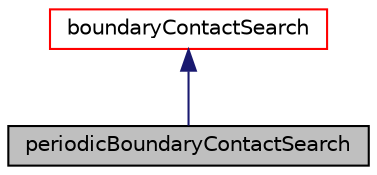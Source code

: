 digraph "periodicBoundaryContactSearch"
{
 // LATEX_PDF_SIZE
  edge [fontname="Helvetica",fontsize="10",labelfontname="Helvetica",labelfontsize="10"];
  node [fontname="Helvetica",fontsize="10",shape=record];
  Node1 [label="periodicBoundaryContactSearch",height=0.2,width=0.4,color="black", fillcolor="grey75", style="filled", fontcolor="black",tooltip=" "];
  Node2 -> Node1 [dir="back",color="midnightblue",fontsize="10",style="solid",fontname="Helvetica"];
  Node2 [label="boundaryContactSearch",height=0.2,width=0.4,color="red", fillcolor="white", style="filled",URL="$classpFlow_1_1boundaryContactSearch.html",tooltip=" "];
}

